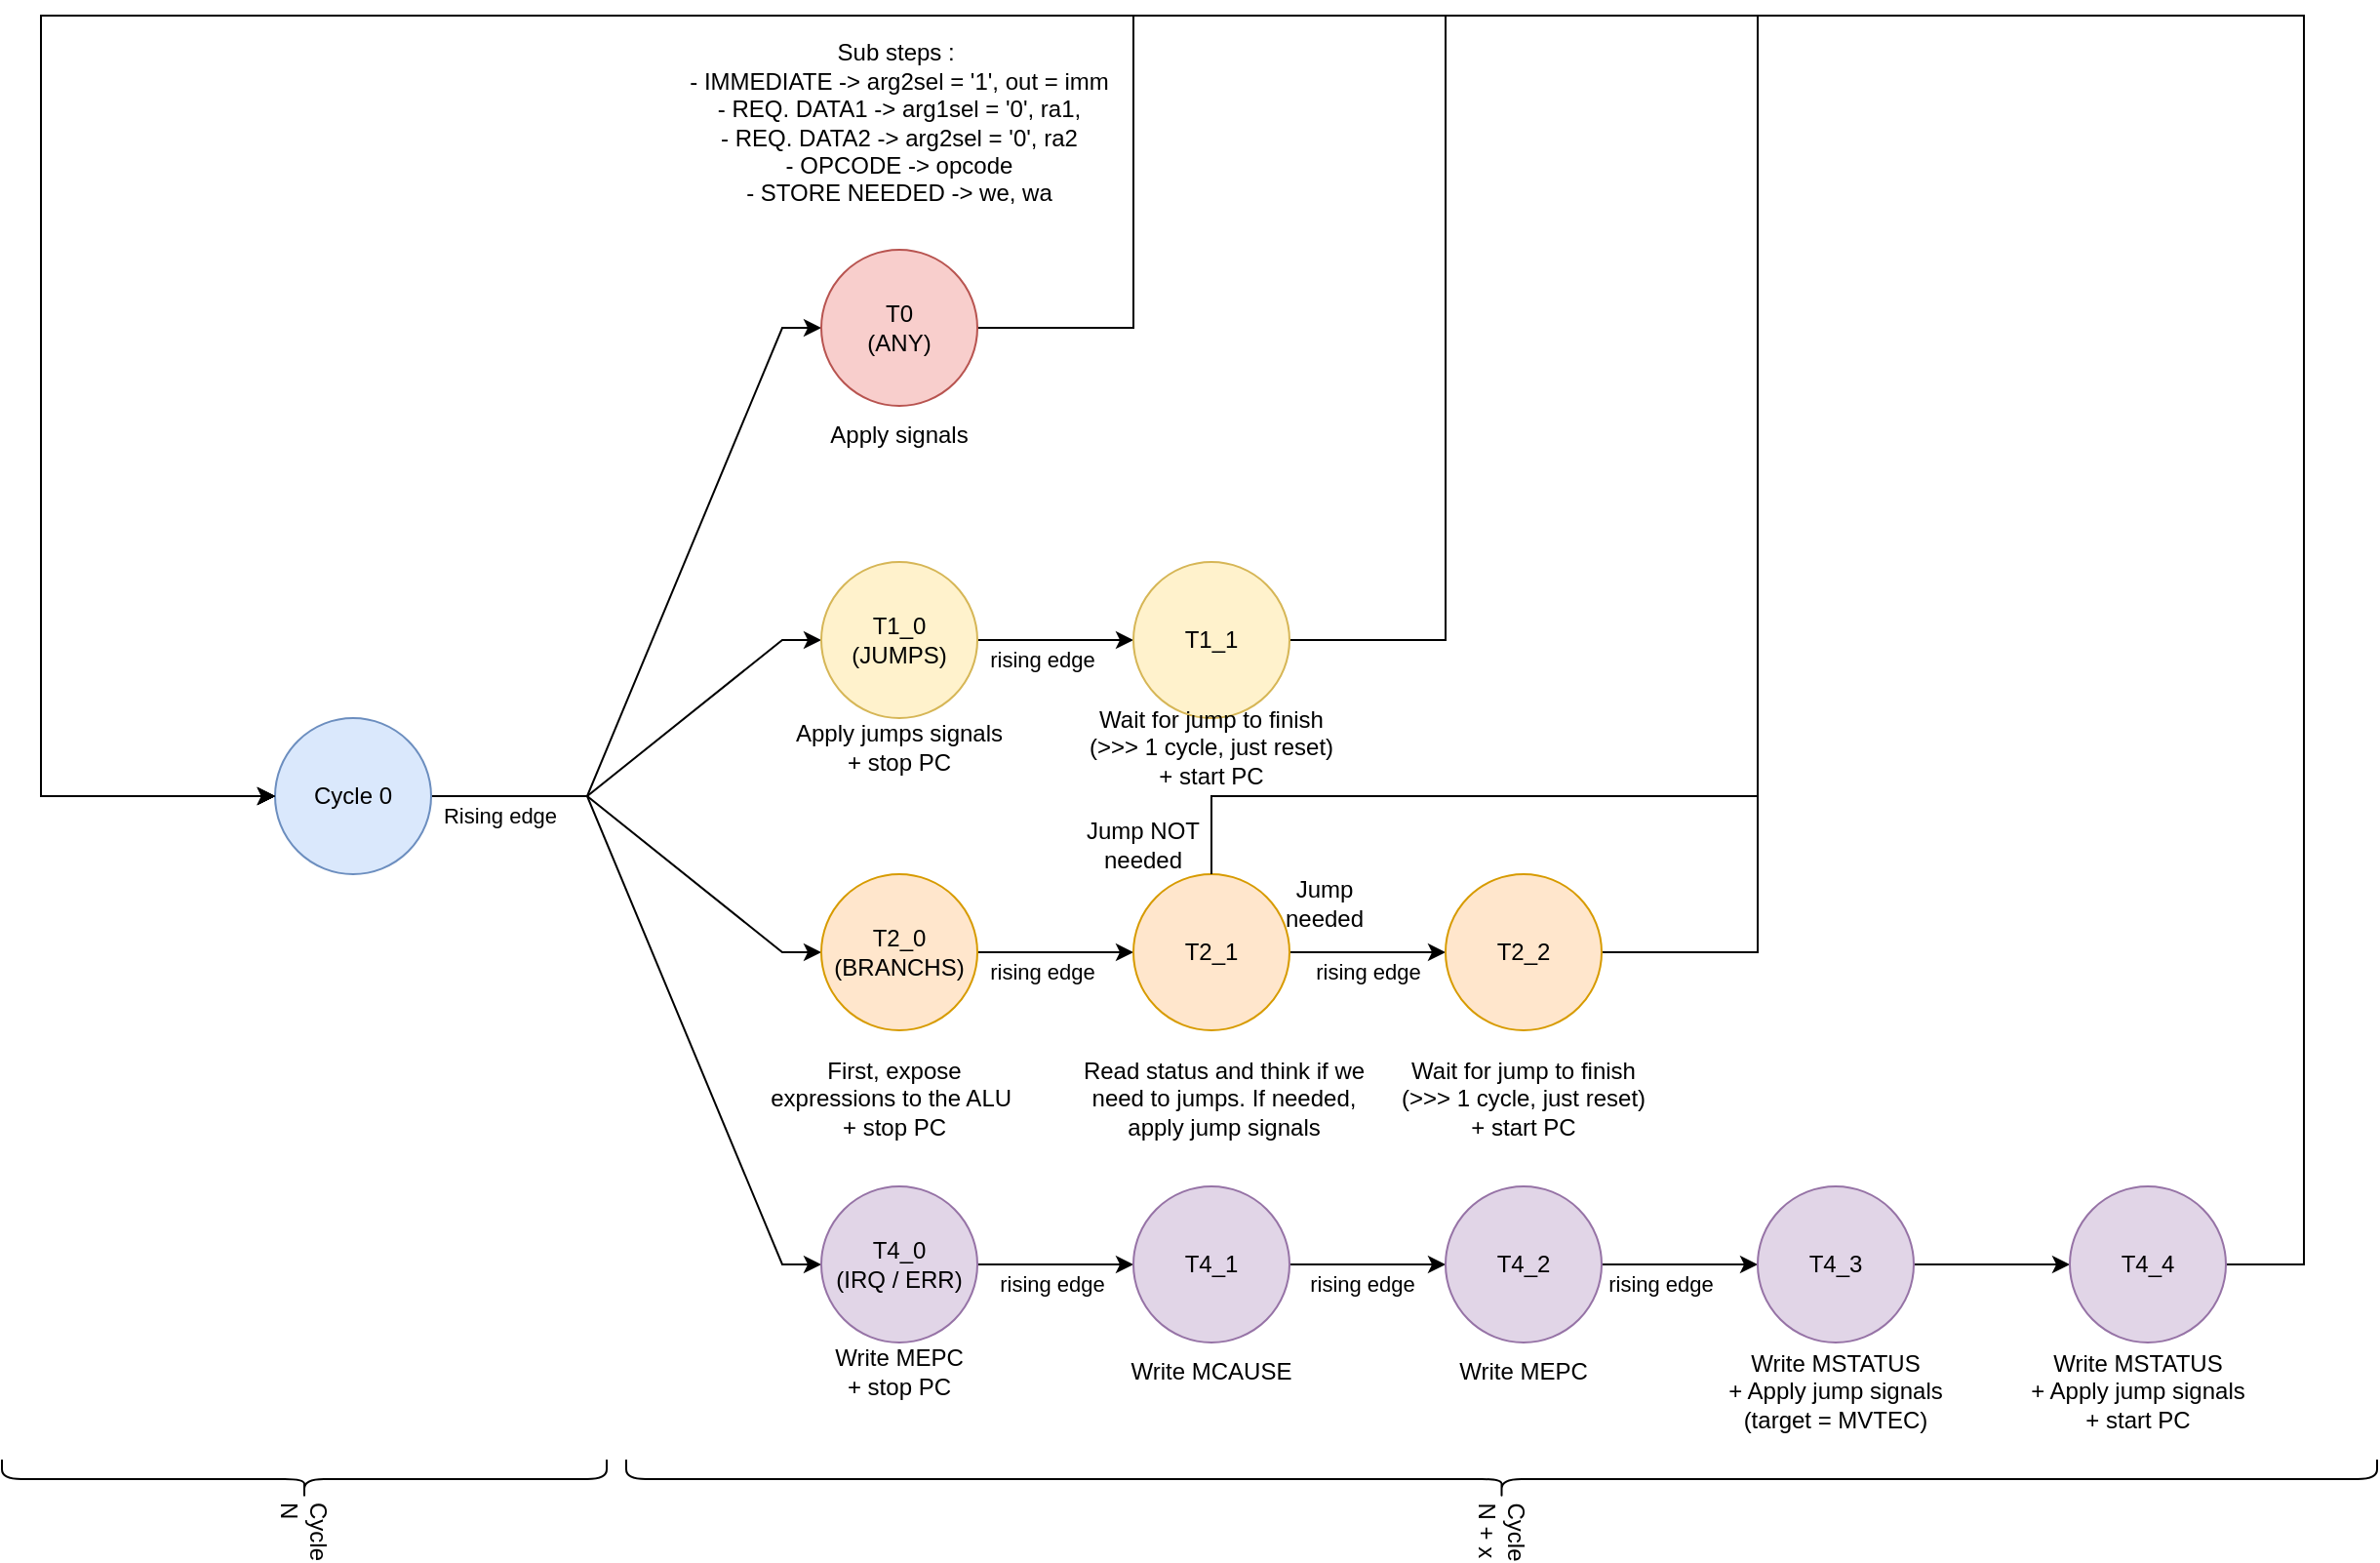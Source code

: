 <mxfile>
    <diagram name="Page-1" id="MUY_kHoX3STjlGwm7zHz">
        <mxGraphModel dx="1858" dy="878" grid="1" gridSize="10" guides="1" tooltips="1" connect="1" arrows="1" fold="1" page="1" pageScale="1" pageWidth="850" pageHeight="1100" math="0" shadow="0">
            <root>
                <mxCell id="0"/>
                <mxCell id="1" parent="0"/>
                <mxCell id="urG9fmMTGDwK2hdQi71t-12" style="rounded=0;orthogonalLoop=1;jettySize=auto;html=1;" parent="1" source="urG9fmMTGDwK2hdQi71t-1" target="urG9fmMTGDwK2hdQi71t-4" edge="1">
                    <mxGeometry relative="1" as="geometry">
                        <Array as="points">
                            <mxPoint x="240" y="440"/>
                            <mxPoint x="340" y="360"/>
                        </Array>
                    </mxGeometry>
                </mxCell>
                <mxCell id="urG9fmMTGDwK2hdQi71t-13" style="rounded=0;orthogonalLoop=1;jettySize=auto;html=1;entryX=0;entryY=0.5;entryDx=0;entryDy=0;" parent="1" source="urG9fmMTGDwK2hdQi71t-1" target="urG9fmMTGDwK2hdQi71t-3" edge="1">
                    <mxGeometry relative="1" as="geometry">
                        <Array as="points">
                            <mxPoint x="240" y="440"/>
                            <mxPoint x="340" y="200"/>
                        </Array>
                    </mxGeometry>
                </mxCell>
                <mxCell id="urG9fmMTGDwK2hdQi71t-14" style="rounded=0;orthogonalLoop=1;jettySize=auto;html=1;" parent="1" source="urG9fmMTGDwK2hdQi71t-1" target="urG9fmMTGDwK2hdQi71t-6" edge="1">
                    <mxGeometry relative="1" as="geometry">
                        <Array as="points">
                            <mxPoint x="240" y="440"/>
                            <mxPoint x="340" y="520"/>
                        </Array>
                    </mxGeometry>
                </mxCell>
                <mxCell id="urG9fmMTGDwK2hdQi71t-16" style="rounded=0;orthogonalLoop=1;jettySize=auto;html=1;entryX=0;entryY=0.5;entryDx=0;entryDy=0;" parent="1" source="urG9fmMTGDwK2hdQi71t-1" target="urG9fmMTGDwK2hdQi71t-9" edge="1">
                    <mxGeometry relative="1" as="geometry">
                        <Array as="points">
                            <mxPoint x="240" y="440"/>
                            <mxPoint x="340" y="680"/>
                        </Array>
                    </mxGeometry>
                </mxCell>
                <mxCell id="urG9fmMTGDwK2hdQi71t-29" value="Rising edge" style="edgeLabel;html=1;align=center;verticalAlign=middle;resizable=0;points=[];" parent="urG9fmMTGDwK2hdQi71t-16" vertex="1" connectable="0">
                    <mxGeometry x="-0.805" y="1" relative="1" as="geometry">
                        <mxPoint y="11" as="offset"/>
                    </mxGeometry>
                </mxCell>
                <mxCell id="urG9fmMTGDwK2hdQi71t-1" value="Cycle 0" style="ellipse;whiteSpace=wrap;html=1;aspect=fixed;fillColor=#dae8fc;strokeColor=#6c8ebf;" parent="1" vertex="1">
                    <mxGeometry x="80" y="400" width="80" height="80" as="geometry"/>
                </mxCell>
                <mxCell id="urG9fmMTGDwK2hdQi71t-25" style="rounded=0;orthogonalLoop=1;jettySize=auto;html=1;entryX=0;entryY=0.5;entryDx=0;entryDy=0;" parent="1" source="urG9fmMTGDwK2hdQi71t-3" target="urG9fmMTGDwK2hdQi71t-1" edge="1">
                    <mxGeometry relative="1" as="geometry">
                        <Array as="points">
                            <mxPoint x="520" y="200"/>
                            <mxPoint x="520" y="40"/>
                            <mxPoint x="-40" y="40"/>
                            <mxPoint x="-40" y="440"/>
                        </Array>
                    </mxGeometry>
                </mxCell>
                <mxCell id="urG9fmMTGDwK2hdQi71t-3" value="T0&lt;br&gt;(ANY)" style="ellipse;whiteSpace=wrap;html=1;aspect=fixed;fillColor=#f8cecc;strokeColor=#b85450;" parent="1" vertex="1">
                    <mxGeometry x="360" y="160" width="80" height="80" as="geometry"/>
                </mxCell>
                <mxCell id="urG9fmMTGDwK2hdQi71t-17" style="edgeStyle=orthogonalEdgeStyle;rounded=0;orthogonalLoop=1;jettySize=auto;html=1;entryX=0;entryY=0.5;entryDx=0;entryDy=0;" parent="1" source="urG9fmMTGDwK2hdQi71t-4" target="urG9fmMTGDwK2hdQi71t-5" edge="1">
                    <mxGeometry relative="1" as="geometry"/>
                </mxCell>
                <mxCell id="urG9fmMTGDwK2hdQi71t-30" value="rising edge" style="edgeLabel;html=1;align=center;verticalAlign=middle;resizable=0;points=[];" parent="urG9fmMTGDwK2hdQi71t-17" vertex="1" connectable="0">
                    <mxGeometry x="-0.175" y="-4" relative="1" as="geometry">
                        <mxPoint y="6" as="offset"/>
                    </mxGeometry>
                </mxCell>
                <mxCell id="urG9fmMTGDwK2hdQi71t-4" value="T1_0&lt;div&gt;(JUMPS)&lt;/div&gt;" style="ellipse;whiteSpace=wrap;html=1;aspect=fixed;fillColor=#fff2cc;strokeColor=#d6b656;" parent="1" vertex="1">
                    <mxGeometry x="360" y="320" width="80" height="80" as="geometry"/>
                </mxCell>
                <mxCell id="urG9fmMTGDwK2hdQi71t-26" style="rounded=0;orthogonalLoop=1;jettySize=auto;html=1;entryX=0;entryY=0.5;entryDx=0;entryDy=0;" parent="1" source="urG9fmMTGDwK2hdQi71t-5" target="urG9fmMTGDwK2hdQi71t-1" edge="1">
                    <mxGeometry relative="1" as="geometry">
                        <Array as="points">
                            <mxPoint x="680" y="360"/>
                            <mxPoint x="680" y="40"/>
                            <mxPoint x="-40" y="40"/>
                            <mxPoint x="-40" y="440"/>
                        </Array>
                    </mxGeometry>
                </mxCell>
                <mxCell id="urG9fmMTGDwK2hdQi71t-5" value="T1_1" style="ellipse;whiteSpace=wrap;html=1;aspect=fixed;fillColor=#fff2cc;strokeColor=#d6b656;" parent="1" vertex="1">
                    <mxGeometry x="520" y="320" width="80" height="80" as="geometry"/>
                </mxCell>
                <mxCell id="urG9fmMTGDwK2hdQi71t-18" style="edgeStyle=orthogonalEdgeStyle;rounded=0;orthogonalLoop=1;jettySize=auto;html=1;entryX=0;entryY=0.5;entryDx=0;entryDy=0;" parent="1" source="urG9fmMTGDwK2hdQi71t-6" target="urG9fmMTGDwK2hdQi71t-7" edge="1">
                    <mxGeometry relative="1" as="geometry"/>
                </mxCell>
                <mxCell id="urG9fmMTGDwK2hdQi71t-31" value="rising edge" style="edgeLabel;html=1;align=center;verticalAlign=middle;resizable=0;points=[];" parent="urG9fmMTGDwK2hdQi71t-18" vertex="1" connectable="0">
                    <mxGeometry x="-0.175" relative="1" as="geometry">
                        <mxPoint y="10" as="offset"/>
                    </mxGeometry>
                </mxCell>
                <mxCell id="urG9fmMTGDwK2hdQi71t-6" value="T2_0&lt;div&gt;(BRANCHS)&lt;/div&gt;" style="ellipse;whiteSpace=wrap;html=1;aspect=fixed;fillColor=#ffe6cc;strokeColor=#d79b00;" parent="1" vertex="1">
                    <mxGeometry x="360" y="480" width="80" height="80" as="geometry"/>
                </mxCell>
                <mxCell id="urG9fmMTGDwK2hdQi71t-19" style="edgeStyle=orthogonalEdgeStyle;rounded=0;orthogonalLoop=1;jettySize=auto;html=1;" parent="1" source="urG9fmMTGDwK2hdQi71t-7" target="urG9fmMTGDwK2hdQi71t-8" edge="1">
                    <mxGeometry relative="1" as="geometry"/>
                </mxCell>
                <mxCell id="urG9fmMTGDwK2hdQi71t-33" value="rising edge" style="edgeLabel;html=1;align=center;verticalAlign=middle;resizable=0;points=[];" parent="urG9fmMTGDwK2hdQi71t-19" vertex="1" connectable="0">
                    <mxGeometry x="-0.3" y="-1" relative="1" as="geometry">
                        <mxPoint x="12" y="9" as="offset"/>
                    </mxGeometry>
                </mxCell>
                <mxCell id="urG9fmMTGDwK2hdQi71t-7" value="T2_1" style="ellipse;whiteSpace=wrap;html=1;aspect=fixed;fillColor=#ffe6cc;strokeColor=#d79b00;" parent="1" vertex="1">
                    <mxGeometry x="520" y="480" width="80" height="80" as="geometry"/>
                </mxCell>
                <mxCell id="urG9fmMTGDwK2hdQi71t-27" style="rounded=0;orthogonalLoop=1;jettySize=auto;html=1;entryX=0;entryY=0.5;entryDx=0;entryDy=0;" parent="1" source="urG9fmMTGDwK2hdQi71t-8" target="urG9fmMTGDwK2hdQi71t-1" edge="1">
                    <mxGeometry relative="1" as="geometry">
                        <Array as="points">
                            <mxPoint x="840" y="520"/>
                            <mxPoint x="840" y="40"/>
                            <mxPoint x="-40" y="40"/>
                            <mxPoint x="-40" y="440"/>
                        </Array>
                    </mxGeometry>
                </mxCell>
                <mxCell id="urG9fmMTGDwK2hdQi71t-8" value="T2_2" style="ellipse;whiteSpace=wrap;html=1;aspect=fixed;fillColor=#ffe6cc;strokeColor=#d79b00;" parent="1" vertex="1">
                    <mxGeometry x="680" y="480" width="80" height="80" as="geometry"/>
                </mxCell>
                <mxCell id="urG9fmMTGDwK2hdQi71t-20" style="edgeStyle=orthogonalEdgeStyle;rounded=0;orthogonalLoop=1;jettySize=auto;html=1;entryX=0;entryY=0.5;entryDx=0;entryDy=0;" parent="1" source="urG9fmMTGDwK2hdQi71t-9" target="urG9fmMTGDwK2hdQi71t-10" edge="1">
                    <mxGeometry relative="1" as="geometry"/>
                </mxCell>
                <mxCell id="urG9fmMTGDwK2hdQi71t-32" value="rising edge" style="edgeLabel;html=1;align=center;verticalAlign=middle;resizable=0;points=[];" parent="urG9fmMTGDwK2hdQi71t-20" vertex="1" connectable="0">
                    <mxGeometry x="-0.05" y="-1" relative="1" as="geometry">
                        <mxPoint y="9" as="offset"/>
                    </mxGeometry>
                </mxCell>
                <mxCell id="urG9fmMTGDwK2hdQi71t-9" value="T4_0&lt;div&gt;(IRQ / ERR)&lt;/div&gt;" style="ellipse;whiteSpace=wrap;html=1;aspect=fixed;fillColor=#e1d5e7;strokeColor=#9673a6;" parent="1" vertex="1">
                    <mxGeometry x="360" y="640" width="80" height="80" as="geometry"/>
                </mxCell>
                <mxCell id="urG9fmMTGDwK2hdQi71t-21" style="edgeStyle=orthogonalEdgeStyle;rounded=0;orthogonalLoop=1;jettySize=auto;html=1;entryX=0;entryY=0.5;entryDx=0;entryDy=0;" parent="1" source="urG9fmMTGDwK2hdQi71t-10" target="urG9fmMTGDwK2hdQi71t-11" edge="1">
                    <mxGeometry relative="1" as="geometry"/>
                </mxCell>
                <mxCell id="urG9fmMTGDwK2hdQi71t-34" value="rising edge" style="edgeLabel;html=1;align=center;verticalAlign=middle;resizable=0;points=[];" parent="urG9fmMTGDwK2hdQi71t-21" vertex="1" connectable="0">
                    <mxGeometry x="-0.075" y="-2" relative="1" as="geometry">
                        <mxPoint y="8" as="offset"/>
                    </mxGeometry>
                </mxCell>
                <mxCell id="urG9fmMTGDwK2hdQi71t-10" value="T4_1" style="ellipse;whiteSpace=wrap;html=1;aspect=fixed;fillColor=#e1d5e7;strokeColor=#9673a6;" parent="1" vertex="1">
                    <mxGeometry x="520" y="640" width="80" height="80" as="geometry"/>
                </mxCell>
                <mxCell id="urG9fmMTGDwK2hdQi71t-23" style="edgeStyle=orthogonalEdgeStyle;rounded=0;orthogonalLoop=1;jettySize=auto;html=1;entryX=0;entryY=0.5;entryDx=0;entryDy=0;" parent="1" source="urG9fmMTGDwK2hdQi71t-11" target="urG9fmMTGDwK2hdQi71t-22" edge="1">
                    <mxGeometry relative="1" as="geometry"/>
                </mxCell>
                <mxCell id="urG9fmMTGDwK2hdQi71t-35" value="rising edge" style="edgeLabel;html=1;align=center;verticalAlign=middle;resizable=0;points=[];" parent="urG9fmMTGDwK2hdQi71t-23" vertex="1" connectable="0">
                    <mxGeometry x="0.3" y="-3" relative="1" as="geometry">
                        <mxPoint x="-22" y="7" as="offset"/>
                    </mxGeometry>
                </mxCell>
                <mxCell id="urG9fmMTGDwK2hdQi71t-11" value="T4_2" style="ellipse;whiteSpace=wrap;html=1;aspect=fixed;fillColor=#e1d5e7;strokeColor=#9673a6;" parent="1" vertex="1">
                    <mxGeometry x="680" y="640" width="80" height="80" as="geometry"/>
                </mxCell>
                <mxCell id="22" style="edgeStyle=none;html=1;entryX=0;entryY=0.5;entryDx=0;entryDy=0;" edge="1" parent="1" source="urG9fmMTGDwK2hdQi71t-22" target="21">
                    <mxGeometry relative="1" as="geometry"/>
                </mxCell>
                <mxCell id="urG9fmMTGDwK2hdQi71t-22" value="T4_3" style="ellipse;whiteSpace=wrap;html=1;aspect=fixed;fillColor=#e1d5e7;strokeColor=#9673a6;" parent="1" vertex="1">
                    <mxGeometry x="840" y="640" width="80" height="80" as="geometry"/>
                </mxCell>
                <mxCell id="urG9fmMTGDwK2hdQi71t-24" value="" style="endArrow=classic;html=1;rounded=0;entryX=0;entryY=0.5;entryDx=0;entryDy=0;" parent="1" target="urG9fmMTGDwK2hdQi71t-1" edge="1">
                    <mxGeometry width="50" height="50" relative="1" as="geometry">
                        <mxPoint x="1080" y="680" as="sourcePoint"/>
                        <mxPoint x="970" y="630" as="targetPoint"/>
                        <Array as="points">
                            <mxPoint x="1120" y="680"/>
                            <mxPoint x="1120" y="40"/>
                            <mxPoint x="520" y="40"/>
                            <mxPoint x="-40" y="40"/>
                            <mxPoint x="-40" y="440"/>
                        </Array>
                    </mxGeometry>
                </mxCell>
                <mxCell id="urG9fmMTGDwK2hdQi71t-37" value="Cycle N" style="shape=curlyBracket;whiteSpace=wrap;html=1;rounded=1;flipH=1;labelPosition=right;verticalLabelPosition=middle;align=left;verticalAlign=middle;rotation=90;" parent="1" vertex="1">
                    <mxGeometry x="85" y="635" width="20" height="310" as="geometry"/>
                </mxCell>
                <mxCell id="urG9fmMTGDwK2hdQi71t-38" value="Cycle N + x" style="shape=curlyBracket;whiteSpace=wrap;html=1;rounded=1;flipH=1;labelPosition=right;verticalLabelPosition=middle;align=left;verticalAlign=middle;rotation=90;" parent="1" vertex="1">
                    <mxGeometry x="698.75" y="341.25" width="20" height="897.5" as="geometry"/>
                </mxCell>
                <mxCell id="urG9fmMTGDwK2hdQi71t-42" value="Sub steps :&amp;nbsp;&lt;div&gt;- IMMEDIATE -&amp;gt; arg2sel = &#39;1&#39;, out = imm&lt;/div&gt;&lt;div&gt;- REQ. DATA1 -&amp;gt; arg1sel = &#39;0&#39;, ra1,&lt;/div&gt;&lt;div&gt;- REQ. DATA2 -&amp;gt; arg2sel = &#39;0&#39;, ra2&lt;/div&gt;&lt;div&gt;- OPCODE -&amp;gt; opcode&lt;/div&gt;&lt;div&gt;- STORE NEEDED -&amp;gt; we, wa&lt;/div&gt;" style="text;html=1;align=center;verticalAlign=middle;whiteSpace=wrap;rounded=0;" parent="1" vertex="1">
                    <mxGeometry x="285" y="80" width="230" height="30" as="geometry"/>
                </mxCell>
                <mxCell id="2" value="First, expose expressions to the ALU&amp;nbsp;&lt;div&gt;+ stop PC&lt;/div&gt;" style="text;html=1;align=center;verticalAlign=middle;whiteSpace=wrap;rounded=0;" vertex="1" parent="1">
                    <mxGeometry x="330" y="580" width="135" height="30" as="geometry"/>
                </mxCell>
                <mxCell id="3" value="Read status and think if we need to jumps. If needed, apply jump signals" style="text;html=1;align=center;verticalAlign=middle;whiteSpace=wrap;rounded=0;" vertex="1" parent="1">
                    <mxGeometry x="490" y="580" width="152.5" height="30" as="geometry"/>
                </mxCell>
                <mxCell id="4" value="" style="endArrow=classic;html=1;entryX=0;entryY=0.5;entryDx=0;entryDy=0;rounded=0;curved=0;" edge="1" parent="1" target="urG9fmMTGDwK2hdQi71t-1">
                    <mxGeometry width="50" height="50" relative="1" as="geometry">
                        <mxPoint x="560" y="480" as="sourcePoint"/>
                        <mxPoint x="610" y="430" as="targetPoint"/>
                        <Array as="points">
                            <mxPoint x="560" y="440"/>
                            <mxPoint x="840" y="440"/>
                            <mxPoint x="840" y="40"/>
                            <mxPoint x="-40" y="40"/>
                            <mxPoint x="-40" y="440"/>
                        </Array>
                    </mxGeometry>
                </mxCell>
                <mxCell id="8" value="Jump needed" style="text;html=1;align=center;verticalAlign=middle;whiteSpace=wrap;rounded=0;" vertex="1" parent="1">
                    <mxGeometry x="587.5" y="480" width="60" height="30" as="geometry"/>
                </mxCell>
                <mxCell id="9" value="Jump NOT needed" style="text;html=1;align=center;verticalAlign=middle;whiteSpace=wrap;rounded=0;" vertex="1" parent="1">
                    <mxGeometry x="490" y="450" width="70" height="30" as="geometry"/>
                </mxCell>
                <mxCell id="10" value="Wait for jump to finish (&amp;gt;&amp;gt;&amp;gt; 1 cycle, just reset)&lt;div&gt;+ start PC&lt;/div&gt;" style="text;html=1;align=center;verticalAlign=middle;whiteSpace=wrap;rounded=0;" vertex="1" parent="1">
                    <mxGeometry x="655" y="580" width="130" height="30" as="geometry"/>
                </mxCell>
                <mxCell id="13" value="Wait for jump to finish (&amp;gt;&amp;gt;&amp;gt; 1 cycle, just reset)&lt;div&gt;+ start PC&lt;/div&gt;" style="text;html=1;align=center;verticalAlign=middle;whiteSpace=wrap;rounded=0;" vertex="1" parent="1">
                    <mxGeometry x="495" y="400" width="130" height="30" as="geometry"/>
                </mxCell>
                <mxCell id="14" value="Apply jumps signals&lt;div&gt;+ stop PC&lt;/div&gt;" style="text;html=1;align=center;verticalAlign=middle;whiteSpace=wrap;rounded=0;" vertex="1" parent="1">
                    <mxGeometry x="335" y="400" width="130" height="30" as="geometry"/>
                </mxCell>
                <mxCell id="15" value="Apply signals" style="text;html=1;align=center;verticalAlign=middle;whiteSpace=wrap;rounded=0;" vertex="1" parent="1">
                    <mxGeometry x="335" y="240" width="130" height="30" as="geometry"/>
                </mxCell>
                <mxCell id="16" value="Write MEPC&lt;div&gt;+ stop PC&lt;/div&gt;" style="text;html=1;align=center;verticalAlign=middle;whiteSpace=wrap;rounded=0;" vertex="1" parent="1">
                    <mxGeometry x="335" y="720" width="130" height="30" as="geometry"/>
                </mxCell>
                <mxCell id="17" value="Write MCAUSE" style="text;html=1;align=center;verticalAlign=middle;whiteSpace=wrap;rounded=0;" vertex="1" parent="1">
                    <mxGeometry x="495" y="720" width="130" height="30" as="geometry"/>
                </mxCell>
                <mxCell id="18" value="Write MSTATUS&lt;div&gt;+ Apply jump signals (target = MVTEC)&lt;/div&gt;" style="text;html=1;align=center;verticalAlign=middle;whiteSpace=wrap;rounded=0;" vertex="1" parent="1">
                    <mxGeometry x="815" y="730" width="130" height="30" as="geometry"/>
                </mxCell>
                <mxCell id="19" value="Write MSTATUS&lt;div&gt;+ Apply jump signals&lt;/div&gt;&lt;div&gt;+ start PC&lt;/div&gt;" style="text;html=1;align=center;verticalAlign=middle;whiteSpace=wrap;rounded=0;" vertex="1" parent="1">
                    <mxGeometry x="970" y="730" width="130" height="30" as="geometry"/>
                </mxCell>
                <mxCell id="21" value="T4_4" style="ellipse;whiteSpace=wrap;html=1;aspect=fixed;fillColor=#e1d5e7;strokeColor=#9673a6;" vertex="1" parent="1">
                    <mxGeometry x="1000" y="640" width="80" height="80" as="geometry"/>
                </mxCell>
                <mxCell id="23" value="Write MEPC" style="text;html=1;align=center;verticalAlign=middle;whiteSpace=wrap;rounded=0;" vertex="1" parent="1">
                    <mxGeometry x="655" y="720" width="130" height="30" as="geometry"/>
                </mxCell>
            </root>
        </mxGraphModel>
    </diagram>
</mxfile>